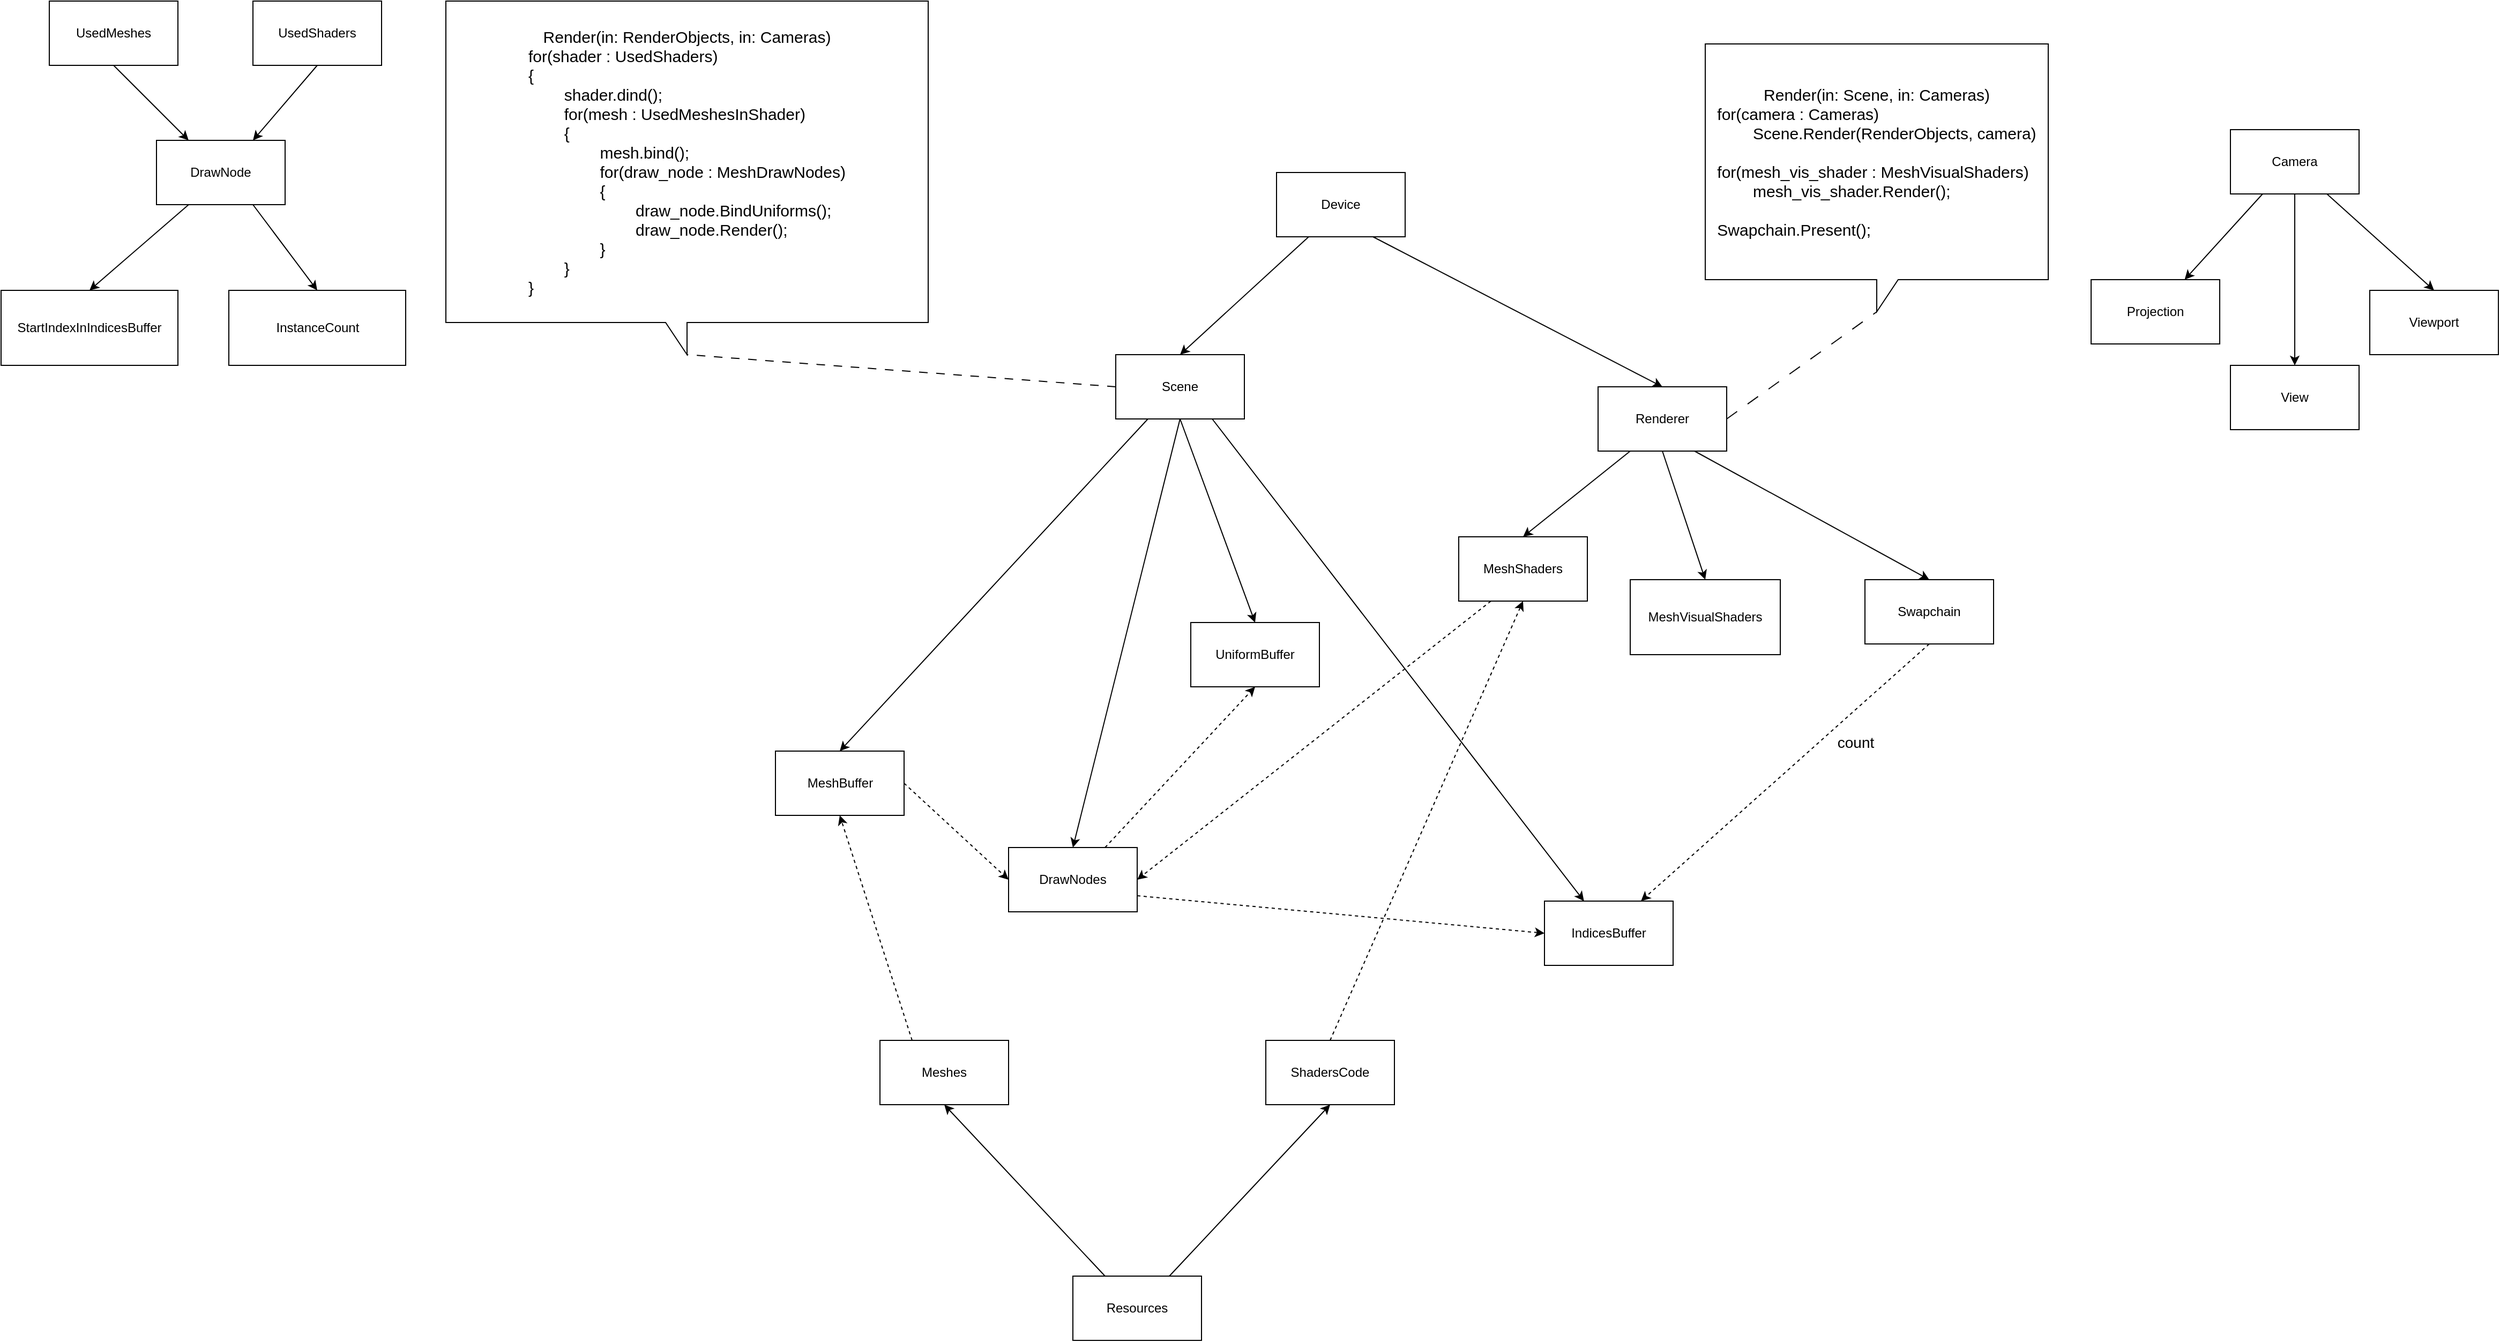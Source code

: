 <mxfile version="22.1.5" type="device" pages="3">
  <diagram name="Page-1" id="D5wRtIgZ7IvthTdzi_ns">
    <mxGraphModel dx="3776" dy="2271" grid="1" gridSize="10" guides="1" tooltips="1" connect="1" arrows="1" fold="1" page="1" pageScale="1" pageWidth="1169" pageHeight="827" math="0" shadow="0">
      <root>
        <mxCell id="0" />
        <mxCell id="1" parent="0" />
        <mxCell id="LgPCA8ZGiJ-3fSPAvRXA-6" style="edgeStyle=none;shape=connector;rounded=0;orthogonalLoop=1;jettySize=auto;html=1;exitX=0.25;exitY=1;exitDx=0;exitDy=0;entryX=0.5;entryY=0;entryDx=0;entryDy=0;labelBackgroundColor=default;strokeColor=default;align=center;verticalAlign=middle;fontFamily=Helvetica;fontSize=11;fontColor=default;endArrow=classic;" parent="1" source="LgPCA8ZGiJ-3fSPAvRXA-1" target="LgPCA8ZGiJ-3fSPAvRXA-3" edge="1">
          <mxGeometry relative="1" as="geometry" />
        </mxCell>
        <mxCell id="LgPCA8ZGiJ-3fSPAvRXA-7" style="edgeStyle=none;shape=connector;rounded=0;orthogonalLoop=1;jettySize=auto;html=1;exitX=0.75;exitY=1;exitDx=0;exitDy=0;entryX=0.5;entryY=0;entryDx=0;entryDy=0;labelBackgroundColor=default;strokeColor=default;align=center;verticalAlign=middle;fontFamily=Helvetica;fontSize=11;fontColor=default;endArrow=classic;" parent="1" source="LgPCA8ZGiJ-3fSPAvRXA-1" target="LgPCA8ZGiJ-3fSPAvRXA-4" edge="1">
          <mxGeometry relative="1" as="geometry" />
        </mxCell>
        <mxCell id="LgPCA8ZGiJ-3fSPAvRXA-1" value="Device" style="rounded=0;whiteSpace=wrap;html=1;" parent="1" vertex="1">
          <mxGeometry x="500" y="100" width="120" height="60" as="geometry" />
        </mxCell>
        <mxCell id="LgPCA8ZGiJ-3fSPAvRXA-11" style="edgeStyle=none;shape=connector;rounded=0;orthogonalLoop=1;jettySize=auto;html=1;exitX=0.25;exitY=1;exitDx=0;exitDy=0;labelBackgroundColor=default;strokeColor=default;align=center;verticalAlign=middle;fontFamily=Helvetica;fontSize=11;fontColor=default;endArrow=classic;" parent="1" source="LgPCA8ZGiJ-3fSPAvRXA-2" target="LgPCA8ZGiJ-3fSPAvRXA-9" edge="1">
          <mxGeometry relative="1" as="geometry" />
        </mxCell>
        <mxCell id="LgPCA8ZGiJ-3fSPAvRXA-12" style="edgeStyle=none;shape=connector;rounded=0;orthogonalLoop=1;jettySize=auto;html=1;exitX=0.5;exitY=1;exitDx=0;exitDy=0;entryX=0.5;entryY=0;entryDx=0;entryDy=0;labelBackgroundColor=default;strokeColor=default;align=center;verticalAlign=middle;fontFamily=Helvetica;fontSize=11;fontColor=default;endArrow=classic;" parent="1" source="LgPCA8ZGiJ-3fSPAvRXA-2" target="LgPCA8ZGiJ-3fSPAvRXA-10" edge="1">
          <mxGeometry relative="1" as="geometry" />
        </mxCell>
        <mxCell id="LgPCA8ZGiJ-3fSPAvRXA-14" style="edgeStyle=none;shape=connector;rounded=0;orthogonalLoop=1;jettySize=auto;html=1;exitX=0.75;exitY=1;exitDx=0;exitDy=0;entryX=0.5;entryY=0;entryDx=0;entryDy=0;labelBackgroundColor=default;strokeColor=default;align=center;verticalAlign=middle;fontFamily=Helvetica;fontSize=11;fontColor=default;endArrow=classic;" parent="1" source="LgPCA8ZGiJ-3fSPAvRXA-2" target="LgPCA8ZGiJ-3fSPAvRXA-13" edge="1">
          <mxGeometry relative="1" as="geometry" />
        </mxCell>
        <mxCell id="LgPCA8ZGiJ-3fSPAvRXA-2" value="Camera" style="rounded=0;whiteSpace=wrap;html=1;" parent="1" vertex="1">
          <mxGeometry x="1390" y="60" width="120" height="60" as="geometry" />
        </mxCell>
        <mxCell id="LgPCA8ZGiJ-3fSPAvRXA-31" style="edgeStyle=none;shape=connector;rounded=0;orthogonalLoop=1;jettySize=auto;html=1;exitX=0.25;exitY=1;exitDx=0;exitDy=0;entryX=0.5;entryY=0;entryDx=0;entryDy=0;labelBackgroundColor=default;strokeColor=default;align=center;verticalAlign=middle;fontFamily=Helvetica;fontSize=11;fontColor=default;endArrow=classic;" parent="1" source="LgPCA8ZGiJ-3fSPAvRXA-3" target="LgPCA8ZGiJ-3fSPAvRXA-30" edge="1">
          <mxGeometry relative="1" as="geometry" />
        </mxCell>
        <mxCell id="LgPCA8ZGiJ-3fSPAvRXA-35" style="edgeStyle=none;shape=connector;rounded=0;orthogonalLoop=1;jettySize=auto;html=1;exitX=0.5;exitY=1;exitDx=0;exitDy=0;entryX=0.5;entryY=0;entryDx=0;entryDy=0;labelBackgroundColor=default;strokeColor=default;align=center;verticalAlign=middle;fontFamily=Helvetica;fontSize=11;fontColor=default;endArrow=classic;" parent="1" source="LgPCA8ZGiJ-3fSPAvRXA-3" target="LgPCA8ZGiJ-3fSPAvRXA-32" edge="1">
          <mxGeometry relative="1" as="geometry" />
        </mxCell>
        <mxCell id="LgPCA8ZGiJ-3fSPAvRXA-36" style="edgeStyle=none;shape=connector;rounded=0;orthogonalLoop=1;jettySize=auto;html=1;exitX=0.75;exitY=1;exitDx=0;exitDy=0;labelBackgroundColor=default;strokeColor=default;align=center;verticalAlign=middle;fontFamily=Helvetica;fontSize=11;fontColor=default;endArrow=classic;" parent="1" source="LgPCA8ZGiJ-3fSPAvRXA-3" target="LgPCA8ZGiJ-3fSPAvRXA-33" edge="1">
          <mxGeometry relative="1" as="geometry" />
        </mxCell>
        <mxCell id="LgPCA8ZGiJ-3fSPAvRXA-38" style="edgeStyle=none;shape=connector;rounded=0;orthogonalLoop=1;jettySize=auto;html=1;exitX=0.5;exitY=1;exitDx=0;exitDy=0;entryX=0.5;entryY=0;entryDx=0;entryDy=0;labelBackgroundColor=default;strokeColor=default;align=center;verticalAlign=middle;fontFamily=Helvetica;fontSize=11;fontColor=default;endArrow=classic;" parent="1" source="LgPCA8ZGiJ-3fSPAvRXA-3" target="LgPCA8ZGiJ-3fSPAvRXA-22" edge="1">
          <mxGeometry relative="1" as="geometry" />
        </mxCell>
        <mxCell id="LgPCA8ZGiJ-3fSPAvRXA-3" value="Scene" style="rounded=0;whiteSpace=wrap;html=1;" parent="1" vertex="1">
          <mxGeometry x="350" y="270" width="120" height="60" as="geometry" />
        </mxCell>
        <mxCell id="LgPCA8ZGiJ-3fSPAvRXA-19" style="edgeStyle=none;shape=connector;rounded=0;orthogonalLoop=1;jettySize=auto;html=1;exitX=0.25;exitY=1;exitDx=0;exitDy=0;entryX=0.5;entryY=0;entryDx=0;entryDy=0;labelBackgroundColor=default;strokeColor=default;align=center;verticalAlign=middle;fontFamily=Helvetica;fontSize=11;fontColor=default;endArrow=classic;" parent="1" source="LgPCA8ZGiJ-3fSPAvRXA-4" target="LgPCA8ZGiJ-3fSPAvRXA-17" edge="1">
          <mxGeometry relative="1" as="geometry" />
        </mxCell>
        <mxCell id="LgPCA8ZGiJ-3fSPAvRXA-20" style="edgeStyle=none;shape=connector;rounded=0;orthogonalLoop=1;jettySize=auto;html=1;exitX=0.75;exitY=1;exitDx=0;exitDy=0;entryX=0.5;entryY=0;entryDx=0;entryDy=0;labelBackgroundColor=default;strokeColor=default;align=center;verticalAlign=middle;fontFamily=Helvetica;fontSize=11;fontColor=default;endArrow=classic;" parent="1" source="LgPCA8ZGiJ-3fSPAvRXA-4" target="LgPCA8ZGiJ-3fSPAvRXA-18" edge="1">
          <mxGeometry relative="1" as="geometry" />
        </mxCell>
        <mxCell id="LgPCA8ZGiJ-3fSPAvRXA-65" style="edgeStyle=none;shape=connector;rounded=0;orthogonalLoop=1;jettySize=auto;html=1;exitX=0.5;exitY=1;exitDx=0;exitDy=0;entryX=0.5;entryY=0;entryDx=0;entryDy=0;labelBackgroundColor=default;strokeColor=default;align=center;verticalAlign=middle;fontFamily=Helvetica;fontSize=11;fontColor=default;endArrow=classic;" parent="1" source="LgPCA8ZGiJ-3fSPAvRXA-4" target="LgPCA8ZGiJ-3fSPAvRXA-64" edge="1">
          <mxGeometry relative="1" as="geometry" />
        </mxCell>
        <mxCell id="LgPCA8ZGiJ-3fSPAvRXA-4" value="Renderer" style="rounded=0;whiteSpace=wrap;html=1;" parent="1" vertex="1">
          <mxGeometry x="800" y="300" width="120" height="60" as="geometry" />
        </mxCell>
        <mxCell id="LgPCA8ZGiJ-3fSPAvRXA-9" value="Projection" style="rounded=0;whiteSpace=wrap;html=1;" parent="1" vertex="1">
          <mxGeometry x="1260" y="200" width="120" height="60" as="geometry" />
        </mxCell>
        <mxCell id="LgPCA8ZGiJ-3fSPAvRXA-10" value="View" style="rounded=0;whiteSpace=wrap;html=1;" parent="1" vertex="1">
          <mxGeometry x="1390" y="280" width="120" height="60" as="geometry" />
        </mxCell>
        <mxCell id="LgPCA8ZGiJ-3fSPAvRXA-13" value="Viewport" style="rounded=0;whiteSpace=wrap;html=1;" parent="1" vertex="1">
          <mxGeometry x="1520" y="210" width="120" height="60" as="geometry" />
        </mxCell>
        <mxCell id="LgPCA8ZGiJ-3fSPAvRXA-40" style="edgeStyle=none;shape=connector;rounded=0;orthogonalLoop=1;jettySize=auto;html=1;exitX=0.25;exitY=1;exitDx=0;exitDy=0;entryX=1;entryY=0.5;entryDx=0;entryDy=0;labelBackgroundColor=default;strokeColor=default;align=center;verticalAlign=middle;fontFamily=Helvetica;fontSize=11;fontColor=default;endArrow=classic;dashed=1;" parent="1" source="LgPCA8ZGiJ-3fSPAvRXA-17" target="LgPCA8ZGiJ-3fSPAvRXA-22" edge="1">
          <mxGeometry relative="1" as="geometry" />
        </mxCell>
        <mxCell id="LgPCA8ZGiJ-3fSPAvRXA-17" value="MeshShaders" style="rounded=0;whiteSpace=wrap;html=1;" parent="1" vertex="1">
          <mxGeometry x="670" y="440" width="120" height="60" as="geometry" />
        </mxCell>
        <mxCell id="LgPCA8ZGiJ-3fSPAvRXA-37" style="edgeStyle=none;shape=connector;rounded=0;orthogonalLoop=1;jettySize=auto;html=1;exitX=0.5;exitY=1;exitDx=0;exitDy=0;entryX=0.75;entryY=0;entryDx=0;entryDy=0;labelBackgroundColor=default;strokeColor=default;align=center;verticalAlign=middle;fontFamily=Helvetica;fontSize=11;fontColor=default;endArrow=classic;dashed=1;" parent="1" source="LgPCA8ZGiJ-3fSPAvRXA-18" target="LgPCA8ZGiJ-3fSPAvRXA-33" edge="1">
          <mxGeometry relative="1" as="geometry" />
        </mxCell>
        <mxCell id="LgPCA8ZGiJ-3fSPAvRXA-62" value="&lt;font style=&quot;font-size: 14px;&quot;&gt;count&lt;/font&gt;" style="edgeLabel;html=1;align=center;verticalAlign=middle;resizable=0;points=[];fontSize=11;fontFamily=Helvetica;fontColor=default;" parent="LgPCA8ZGiJ-3fSPAvRXA-37" vertex="1" connectable="0">
          <mxGeometry x="-0.356" y="6" relative="1" as="geometry">
            <mxPoint x="13" y="10" as="offset" />
          </mxGeometry>
        </mxCell>
        <mxCell id="LgPCA8ZGiJ-3fSPAvRXA-18" value="Swapchain" style="rounded=0;whiteSpace=wrap;html=1;" parent="1" vertex="1">
          <mxGeometry x="1049" y="480" width="120" height="60" as="geometry" />
        </mxCell>
        <mxCell id="LgPCA8ZGiJ-3fSPAvRXA-34" style="edgeStyle=none;shape=connector;rounded=0;orthogonalLoop=1;jettySize=auto;html=1;exitX=0.25;exitY=0;exitDx=0;exitDy=0;entryX=0.5;entryY=1;entryDx=0;entryDy=0;labelBackgroundColor=default;strokeColor=default;align=center;verticalAlign=middle;fontFamily=Helvetica;fontSize=11;fontColor=default;endArrow=classic;dashed=1;" parent="1" source="LgPCA8ZGiJ-3fSPAvRXA-21" target="LgPCA8ZGiJ-3fSPAvRXA-30" edge="1">
          <mxGeometry relative="1" as="geometry" />
        </mxCell>
        <mxCell id="LgPCA8ZGiJ-3fSPAvRXA-21" value="Meshes" style="rounded=0;whiteSpace=wrap;html=1;" parent="1" vertex="1">
          <mxGeometry x="130" y="910" width="120" height="60" as="geometry" />
        </mxCell>
        <mxCell id="LgPCA8ZGiJ-3fSPAvRXA-41" style="edgeStyle=none;shape=connector;rounded=0;orthogonalLoop=1;jettySize=auto;html=1;exitX=1;exitY=0.75;exitDx=0;exitDy=0;entryX=0;entryY=0.5;entryDx=0;entryDy=0;labelBackgroundColor=default;strokeColor=default;align=center;verticalAlign=middle;fontFamily=Helvetica;fontSize=11;fontColor=default;endArrow=classic;dashed=1;" parent="1" source="LgPCA8ZGiJ-3fSPAvRXA-22" target="LgPCA8ZGiJ-3fSPAvRXA-33" edge="1">
          <mxGeometry relative="1" as="geometry" />
        </mxCell>
        <mxCell id="LgPCA8ZGiJ-3fSPAvRXA-42" style="edgeStyle=none;shape=connector;rounded=0;orthogonalLoop=1;jettySize=auto;html=1;exitX=0.75;exitY=0;exitDx=0;exitDy=0;entryX=0.5;entryY=1;entryDx=0;entryDy=0;labelBackgroundColor=default;strokeColor=default;align=center;verticalAlign=middle;fontFamily=Helvetica;fontSize=11;fontColor=default;endArrow=classic;dashed=1;" parent="1" source="LgPCA8ZGiJ-3fSPAvRXA-22" target="LgPCA8ZGiJ-3fSPAvRXA-32" edge="1">
          <mxGeometry relative="1" as="geometry" />
        </mxCell>
        <mxCell id="LgPCA8ZGiJ-3fSPAvRXA-22" value="DrawNodes" style="rounded=0;whiteSpace=wrap;html=1;" parent="1" vertex="1">
          <mxGeometry x="250" y="730" width="120" height="60" as="geometry" />
        </mxCell>
        <mxCell id="LgPCA8ZGiJ-3fSPAvRXA-24" style="edgeStyle=none;shape=connector;rounded=0;orthogonalLoop=1;jettySize=auto;html=1;exitX=0.25;exitY=0;exitDx=0;exitDy=0;entryX=0.5;entryY=1;entryDx=0;entryDy=0;labelBackgroundColor=default;strokeColor=default;align=center;verticalAlign=middle;fontFamily=Helvetica;fontSize=11;fontColor=default;endArrow=classic;" parent="1" source="LgPCA8ZGiJ-3fSPAvRXA-23" target="LgPCA8ZGiJ-3fSPAvRXA-21" edge="1">
          <mxGeometry relative="1" as="geometry" />
        </mxCell>
        <mxCell id="LgPCA8ZGiJ-3fSPAvRXA-25" style="edgeStyle=none;shape=connector;rounded=0;orthogonalLoop=1;jettySize=auto;html=1;exitX=0.75;exitY=0;exitDx=0;exitDy=0;entryX=0.5;entryY=1;entryDx=0;entryDy=0;labelBackgroundColor=default;strokeColor=default;align=center;verticalAlign=middle;fontFamily=Helvetica;fontSize=11;fontColor=default;endArrow=classic;" parent="1" source="LgPCA8ZGiJ-3fSPAvRXA-23" target="LgPCA8ZGiJ-3fSPAvRXA-50" edge="1">
          <mxGeometry relative="1" as="geometry" />
        </mxCell>
        <mxCell id="LgPCA8ZGiJ-3fSPAvRXA-23" value="Resources" style="rounded=0;whiteSpace=wrap;html=1;" parent="1" vertex="1">
          <mxGeometry x="310" y="1130" width="120" height="60" as="geometry" />
        </mxCell>
        <mxCell id="LgPCA8ZGiJ-3fSPAvRXA-39" style="edgeStyle=none;shape=connector;rounded=0;orthogonalLoop=1;jettySize=auto;html=1;exitX=1;exitY=0.5;exitDx=0;exitDy=0;entryX=0;entryY=0.5;entryDx=0;entryDy=0;labelBackgroundColor=default;strokeColor=default;align=center;verticalAlign=middle;fontFamily=Helvetica;fontSize=11;fontColor=default;endArrow=classic;dashed=1;" parent="1" source="LgPCA8ZGiJ-3fSPAvRXA-30" target="LgPCA8ZGiJ-3fSPAvRXA-22" edge="1">
          <mxGeometry relative="1" as="geometry" />
        </mxCell>
        <mxCell id="LgPCA8ZGiJ-3fSPAvRXA-30" value="MeshBuffer" style="rounded=0;whiteSpace=wrap;html=1;" parent="1" vertex="1">
          <mxGeometry x="32.5" y="640" width="120" height="60" as="geometry" />
        </mxCell>
        <mxCell id="LgPCA8ZGiJ-3fSPAvRXA-32" value="UniformBuffer" style="rounded=0;whiteSpace=wrap;html=1;" parent="1" vertex="1">
          <mxGeometry x="420" y="520" width="120" height="60" as="geometry" />
        </mxCell>
        <mxCell id="LgPCA8ZGiJ-3fSPAvRXA-33" value="IndicesBuffer" style="rounded=0;whiteSpace=wrap;html=1;" parent="1" vertex="1">
          <mxGeometry x="750" y="780" width="120" height="60" as="geometry" />
        </mxCell>
        <mxCell id="LgPCA8ZGiJ-3fSPAvRXA-43" value="&lt;div&gt;&lt;font style=&quot;font-size: 15px;&quot;&gt;Render(in: Scene, in: Cameras)&lt;/font&gt;&lt;/div&gt;&lt;div align=&quot;left&quot;&gt;&lt;font style=&quot;font-size: 15px;&quot;&gt;for(camera : Cameras)&lt;/font&gt;&lt;/div&gt;&lt;div align=&quot;left&quot;&gt;&lt;font style=&quot;font-size: 15px;&quot;&gt;&lt;span style=&quot;white-space: pre;&quot;&gt;&#x9;&lt;/span&gt;Scene.Render(RenderObjects, camera)&lt;/font&gt;&lt;/div&gt;&lt;div align=&quot;left&quot;&gt;&lt;font style=&quot;font-size: 15px;&quot;&gt;&lt;br&gt;&lt;/font&gt;&lt;/div&gt;&lt;div align=&quot;left&quot;&gt;&lt;font style=&quot;font-size: 15px;&quot;&gt;for(mesh_vis_shader : MeshVisualShaders)&lt;/font&gt;&lt;/div&gt;&lt;div align=&quot;left&quot;&gt;&lt;font style=&quot;font-size: 15px;&quot;&gt;&lt;span style=&quot;white-space: pre;&quot;&gt;&#x9;&lt;/span&gt;mesh_vis_shader.Render();&lt;br&gt;&lt;/font&gt;&lt;/div&gt;&lt;div align=&quot;left&quot;&gt;&lt;font style=&quot;font-size: 15px;&quot;&gt;&lt;br&gt;&lt;/font&gt;&lt;/div&gt;&lt;div align=&quot;left&quot;&gt;&lt;font style=&quot;font-size: 15px;&quot;&gt;Swapchain.Present();&lt;br&gt;&lt;/font&gt;&lt;/div&gt;" style="shape=callout;whiteSpace=wrap;html=1;perimeter=calloutPerimeter;fontFamily=Helvetica;fontSize=11;fontColor=default;" parent="1" vertex="1">
          <mxGeometry x="900" y="-20" width="320" height="250" as="geometry" />
        </mxCell>
        <mxCell id="LgPCA8ZGiJ-3fSPAvRXA-44" style="edgeStyle=none;shape=connector;rounded=0;orthogonalLoop=1;jettySize=auto;html=1;exitX=1;exitY=0.5;exitDx=0;exitDy=0;entryX=0;entryY=0;entryDx=160;entryDy=250;entryPerimeter=0;labelBackgroundColor=default;strokeColor=default;align=center;verticalAlign=middle;fontFamily=Helvetica;fontSize=11;fontColor=default;endArrow=none;endFill=0;dashed=1;dashPattern=12 12;" parent="1" source="LgPCA8ZGiJ-3fSPAvRXA-4" target="LgPCA8ZGiJ-3fSPAvRXA-43" edge="1">
          <mxGeometry relative="1" as="geometry" />
        </mxCell>
        <mxCell id="LgPCA8ZGiJ-3fSPAvRXA-45" value="&lt;div&gt;&lt;font style=&quot;font-size: 15px;&quot;&gt;Render(in: RenderObjects, in: Cameras)&lt;/font&gt;&lt;/div&gt;&lt;div align=&quot;left&quot;&gt;&lt;font style=&quot;font-size: 15px;&quot;&gt;for(shader : UsedShaders)&lt;/font&gt;&lt;/div&gt;&lt;div align=&quot;left&quot;&gt;&lt;font style=&quot;font-size: 15px;&quot;&gt;{&lt;/font&gt;&lt;/div&gt;&lt;div align=&quot;left&quot;&gt;&lt;font style=&quot;font-size: 15px;&quot;&gt;&lt;span style=&quot;white-space: pre;&quot;&gt;&#x9;&lt;/span&gt;shader.dind();&lt;/font&gt;&lt;/div&gt;&lt;div align=&quot;left&quot;&gt;&lt;font style=&quot;font-size: 15px;&quot;&gt;&lt;span style=&quot;white-space: pre;&quot;&gt;&#x9;&lt;/span&gt;for(mesh : UsedMeshesInShader)&lt;/font&gt;&lt;/div&gt;&lt;div align=&quot;left&quot;&gt;&lt;font style=&quot;font-size: 15px;&quot;&gt;&lt;span style=&quot;white-space: pre;&quot;&gt;&#x9;&lt;/span&gt;{&lt;/font&gt;&lt;/div&gt;&lt;div align=&quot;left&quot;&gt;&lt;font style=&quot;font-size: 15px;&quot;&gt;&lt;span style=&quot;white-space: pre;&quot;&gt;&#x9;&lt;/span&gt;&lt;span style=&quot;white-space: pre;&quot;&gt;&#x9;&lt;/span&gt;mesh.bind();&lt;/font&gt;&lt;/div&gt;&lt;div align=&quot;left&quot;&gt;&lt;font style=&quot;font-size: 15px;&quot;&gt;&lt;span style=&quot;white-space: pre;&quot;&gt;&#x9;&lt;/span&gt;&lt;span style=&quot;white-space: pre;&quot;&gt;&#x9;&lt;/span&gt;for(draw_node : MeshDrawNodes)&lt;/font&gt;&lt;/div&gt;&lt;div align=&quot;left&quot;&gt;&lt;font style=&quot;font-size: 15px;&quot;&gt;&lt;span style=&quot;white-space: pre;&quot;&gt;&#x9;&lt;/span&gt;&lt;span style=&quot;white-space: pre;&quot;&gt;&#x9;&lt;/span&gt;{&lt;/font&gt;&lt;/div&gt;&lt;div align=&quot;left&quot;&gt;&lt;font style=&quot;font-size: 15px;&quot;&gt;&lt;span style=&quot;white-space: pre;&quot;&gt;&#x9;&lt;/span&gt;&lt;span style=&quot;white-space: pre;&quot;&gt;&#x9;&lt;/span&gt;&lt;span style=&quot;white-space: pre;&quot;&gt;&#x9;&lt;/span&gt;draw_node.BindUniforms();&lt;/font&gt;&lt;/div&gt;&lt;div align=&quot;left&quot;&gt;&lt;font style=&quot;font-size: 15px;&quot;&gt;&lt;span style=&quot;white-space: pre;&quot;&gt;&#x9;&lt;/span&gt;&lt;span style=&quot;white-space: pre;&quot;&gt;&#x9;&lt;/span&gt;&lt;span style=&quot;white-space: pre;&quot;&gt;&#x9;&lt;/span&gt;draw_node.Render();&lt;br&gt;&lt;/font&gt;&lt;/div&gt;&lt;div align=&quot;left&quot;&gt;&lt;font style=&quot;font-size: 15px;&quot;&gt;&lt;span style=&quot;white-space: pre;&quot;&gt;&#x9;&lt;/span&gt;&lt;span style=&quot;white-space: pre;&quot;&gt;&#x9;&lt;/span&gt;}&lt;br&gt;&lt;/font&gt;&lt;/div&gt;&lt;div align=&quot;left&quot;&gt;&lt;font style=&quot;font-size: 15px;&quot;&gt;&lt;span style=&quot;white-space: pre;&quot;&gt;&#x9;&lt;/span&gt;}&lt;br&gt;&lt;/font&gt;&lt;/div&gt;&lt;div align=&quot;left&quot;&gt;&lt;font style=&quot;font-size: 15px;&quot;&gt;}&lt;br&gt;&lt;/font&gt;&lt;/div&gt;" style="shape=callout;whiteSpace=wrap;html=1;perimeter=calloutPerimeter;fontFamily=Helvetica;fontSize=11;fontColor=default;flipH=1;" parent="1" vertex="1">
          <mxGeometry x="-275" y="-60" width="450" height="330" as="geometry" />
        </mxCell>
        <mxCell id="LgPCA8ZGiJ-3fSPAvRXA-46" style="edgeStyle=none;shape=connector;rounded=0;orthogonalLoop=1;jettySize=auto;html=1;exitX=0;exitY=0.5;exitDx=0;exitDy=0;entryX=0;entryY=0;entryDx=225;entryDy=330;entryPerimeter=0;labelBackgroundColor=default;strokeColor=default;align=center;verticalAlign=middle;fontFamily=Helvetica;fontSize=11;fontColor=default;endArrow=none;endFill=0;dashed=1;dashPattern=8 8;" parent="1" source="LgPCA8ZGiJ-3fSPAvRXA-3" target="LgPCA8ZGiJ-3fSPAvRXA-45" edge="1">
          <mxGeometry relative="1" as="geometry" />
        </mxCell>
        <mxCell id="LgPCA8ZGiJ-3fSPAvRXA-51" style="edgeStyle=none;shape=connector;rounded=0;orthogonalLoop=1;jettySize=auto;html=1;exitX=0.5;exitY=0;exitDx=0;exitDy=0;entryX=0.5;entryY=1;entryDx=0;entryDy=0;labelBackgroundColor=default;strokeColor=default;align=center;verticalAlign=middle;fontFamily=Helvetica;fontSize=11;fontColor=default;endArrow=classic;dashed=1;" parent="1" source="LgPCA8ZGiJ-3fSPAvRXA-50" target="LgPCA8ZGiJ-3fSPAvRXA-17" edge="1">
          <mxGeometry relative="1" as="geometry" />
        </mxCell>
        <mxCell id="LgPCA8ZGiJ-3fSPAvRXA-50" value="ShadersCode" style="rounded=0;whiteSpace=wrap;html=1;" parent="1" vertex="1">
          <mxGeometry x="490" y="910" width="120" height="60" as="geometry" />
        </mxCell>
        <mxCell id="LgPCA8ZGiJ-3fSPAvRXA-56" style="edgeStyle=none;shape=connector;rounded=0;orthogonalLoop=1;jettySize=auto;html=1;exitX=0.5;exitY=1;exitDx=0;exitDy=0;entryX=0.25;entryY=0;entryDx=0;entryDy=0;labelBackgroundColor=default;strokeColor=default;align=center;verticalAlign=middle;fontFamily=Helvetica;fontSize=11;fontColor=default;endArrow=classic;" parent="1" source="LgPCA8ZGiJ-3fSPAvRXA-53" target="LgPCA8ZGiJ-3fSPAvRXA-55" edge="1">
          <mxGeometry relative="1" as="geometry" />
        </mxCell>
        <mxCell id="LgPCA8ZGiJ-3fSPAvRXA-53" value="UsedMeshes" style="rounded=0;whiteSpace=wrap;html=1;" parent="1" vertex="1">
          <mxGeometry x="-645" y="-60" width="120" height="60" as="geometry" />
        </mxCell>
        <mxCell id="LgPCA8ZGiJ-3fSPAvRXA-57" style="edgeStyle=none;shape=connector;rounded=0;orthogonalLoop=1;jettySize=auto;html=1;exitX=0.5;exitY=1;exitDx=0;exitDy=0;entryX=0.75;entryY=0;entryDx=0;entryDy=0;labelBackgroundColor=default;strokeColor=default;align=center;verticalAlign=middle;fontFamily=Helvetica;fontSize=11;fontColor=default;endArrow=classic;" parent="1" source="LgPCA8ZGiJ-3fSPAvRXA-54" target="LgPCA8ZGiJ-3fSPAvRXA-55" edge="1">
          <mxGeometry relative="1" as="geometry" />
        </mxCell>
        <mxCell id="LgPCA8ZGiJ-3fSPAvRXA-54" value="UsedShaders" style="rounded=0;whiteSpace=wrap;html=1;" parent="1" vertex="1">
          <mxGeometry x="-455" y="-60" width="120" height="60" as="geometry" />
        </mxCell>
        <mxCell id="LgPCA8ZGiJ-3fSPAvRXA-59" style="edgeStyle=none;shape=connector;rounded=0;orthogonalLoop=1;jettySize=auto;html=1;exitX=0.25;exitY=1;exitDx=0;exitDy=0;entryX=0.5;entryY=0;entryDx=0;entryDy=0;labelBackgroundColor=default;strokeColor=default;align=center;verticalAlign=middle;fontFamily=Helvetica;fontSize=11;fontColor=default;endArrow=classic;" parent="1" source="LgPCA8ZGiJ-3fSPAvRXA-55" target="LgPCA8ZGiJ-3fSPAvRXA-58" edge="1">
          <mxGeometry relative="1" as="geometry" />
        </mxCell>
        <mxCell id="LgPCA8ZGiJ-3fSPAvRXA-61" style="edgeStyle=none;shape=connector;rounded=0;orthogonalLoop=1;jettySize=auto;html=1;exitX=0.75;exitY=1;exitDx=0;exitDy=0;entryX=0.5;entryY=0;entryDx=0;entryDy=0;labelBackgroundColor=default;strokeColor=default;align=center;verticalAlign=middle;fontFamily=Helvetica;fontSize=11;fontColor=default;endArrow=classic;" parent="1" source="LgPCA8ZGiJ-3fSPAvRXA-55" target="LgPCA8ZGiJ-3fSPAvRXA-60" edge="1">
          <mxGeometry relative="1" as="geometry" />
        </mxCell>
        <mxCell id="LgPCA8ZGiJ-3fSPAvRXA-55" value="DrawNode" style="rounded=0;whiteSpace=wrap;html=1;" parent="1" vertex="1">
          <mxGeometry x="-545" y="70" width="120" height="60" as="geometry" />
        </mxCell>
        <mxCell id="LgPCA8ZGiJ-3fSPAvRXA-58" value="StartIndexInIndicesBuffer" style="rounded=0;whiteSpace=wrap;html=1;" parent="1" vertex="1">
          <mxGeometry x="-690" y="210" width="165" height="70" as="geometry" />
        </mxCell>
        <mxCell id="LgPCA8ZGiJ-3fSPAvRXA-60" value="InstanceCount" style="rounded=0;whiteSpace=wrap;html=1;" parent="1" vertex="1">
          <mxGeometry x="-477.5" y="210" width="165" height="70" as="geometry" />
        </mxCell>
        <mxCell id="LgPCA8ZGiJ-3fSPAvRXA-64" value="MeshVisualShaders" style="rounded=0;whiteSpace=wrap;html=1;" parent="1" vertex="1">
          <mxGeometry x="830" y="480" width="140" height="70" as="geometry" />
        </mxCell>
      </root>
    </mxGraphModel>
  </diagram>
  <diagram id="ZxZUYgYzcYj4Eh0nsHVN" name="Page-2">
    <mxGraphModel dx="3218" dy="1961" grid="1" gridSize="10" guides="1" tooltips="1" connect="1" arrows="1" fold="1" page="1" pageScale="1" pageWidth="1169" pageHeight="827" math="0" shadow="0">
      <root>
        <mxCell id="0" />
        <mxCell id="1" parent="0" />
        <mxCell id="Tb7KvKbCH8r8d90aHwrI-6" style="rounded=0;orthogonalLoop=1;jettySize=auto;html=1;exitX=0.25;exitY=1;exitDx=0;exitDy=0;" parent="1" source="Ml6-_P9c_FoS6UCr1bXp-1" target="Tb7KvKbCH8r8d90aHwrI-1" edge="1">
          <mxGeometry relative="1" as="geometry" />
        </mxCell>
        <mxCell id="Ml6-_P9c_FoS6UCr1bXp-1" value="DrawNodesTree" style="rounded=0;whiteSpace=wrap;html=1;" parent="1" vertex="1">
          <mxGeometry x="-710" y="150" width="165" height="70" as="geometry" />
        </mxCell>
        <mxCell id="y5oX978mp-i3TpPS066y-1" value="Node" style="rounded=0;whiteSpace=wrap;html=1;" parent="1" vertex="1">
          <mxGeometry x="-860" y="910" width="165" height="70" as="geometry" />
        </mxCell>
        <mxCell id="y5oX978mp-i3TpPS066y-2" value="Node" style="rounded=0;whiteSpace=wrap;html=1;" parent="1" vertex="1">
          <mxGeometry x="-1050" y="800" width="165" height="70" as="geometry" />
        </mxCell>
        <mxCell id="y5oX978mp-i3TpPS066y-3" value="Node" style="rounded=0;whiteSpace=wrap;html=1;" parent="1" vertex="1">
          <mxGeometry x="-640" y="870" width="165" height="70" as="geometry" />
        </mxCell>
        <mxCell id="Tb7KvKbCH8r8d90aHwrI-27" style="edgeStyle=none;shape=connector;rounded=0;orthogonalLoop=1;jettySize=auto;html=1;exitX=0.25;exitY=1;exitDx=0;exitDy=0;entryX=0.5;entryY=0;entryDx=0;entryDy=0;labelBackgroundColor=default;strokeColor=default;align=center;verticalAlign=middle;fontFamily=Helvetica;fontSize=11;fontColor=default;endArrow=classic;" parent="1" source="y5oX978mp-i3TpPS066y-4" target="Tb7KvKbCH8r8d90aHwrI-25" edge="1">
          <mxGeometry relative="1" as="geometry" />
        </mxCell>
        <mxCell id="Tb7KvKbCH8r8d90aHwrI-28" style="edgeStyle=none;shape=connector;rounded=0;orthogonalLoop=1;jettySize=auto;html=1;exitX=0.75;exitY=1;exitDx=0;exitDy=0;entryX=0.5;entryY=0;entryDx=0;entryDy=0;labelBackgroundColor=default;strokeColor=default;align=center;verticalAlign=middle;fontFamily=Helvetica;fontSize=11;fontColor=default;endArrow=classic;" parent="1" source="y5oX978mp-i3TpPS066y-4" target="Tb7KvKbCH8r8d90aHwrI-26" edge="1">
          <mxGeometry relative="1" as="geometry" />
        </mxCell>
        <mxCell id="y5oX978mp-i3TpPS066y-4" value="MeshShaders" style="rounded=0;whiteSpace=wrap;html=1;" parent="1" vertex="1">
          <mxGeometry x="-749" y="-250" width="165" height="70" as="geometry" />
        </mxCell>
        <mxCell id="Tb7KvKbCH8r8d90aHwrI-23" style="edgeStyle=none;shape=connector;rounded=0;orthogonalLoop=1;jettySize=auto;html=1;exitX=0.5;exitY=1;exitDx=0;exitDy=0;entryX=0.5;entryY=0;entryDx=0;entryDy=0;labelBackgroundColor=default;strokeColor=default;align=center;verticalAlign=middle;fontFamily=Helvetica;fontSize=11;fontColor=default;endArrow=classic;" parent="1" source="rXm-1U5fzkKB2WTTh2jy-1" target="Tb7KvKbCH8r8d90aHwrI-20" edge="1">
          <mxGeometry relative="1" as="geometry" />
        </mxCell>
        <mxCell id="Tb7KvKbCH8r8d90aHwrI-24" style="edgeStyle=none;shape=connector;rounded=0;orthogonalLoop=1;jettySize=auto;html=1;exitX=0.75;exitY=1;exitDx=0;exitDy=0;entryX=0.5;entryY=0;entryDx=0;entryDy=0;labelBackgroundColor=default;strokeColor=default;align=center;verticalAlign=middle;fontFamily=Helvetica;fontSize=11;fontColor=default;endArrow=classic;" parent="1" source="rXm-1U5fzkKB2WTTh2jy-1" target="Tb7KvKbCH8r8d90aHwrI-21" edge="1">
          <mxGeometry relative="1" as="geometry" />
        </mxCell>
        <mxCell id="rXm-1U5fzkKB2WTTh2jy-1" value="Meshes" style="rounded=0;whiteSpace=wrap;html=1;" parent="1" vertex="1">
          <mxGeometry x="-210" y="70" width="165" height="70" as="geometry" />
        </mxCell>
        <mxCell id="Tb7KvKbCH8r8d90aHwrI-7" style="rounded=0;orthogonalLoop=1;jettySize=auto;html=1;exitX=0.25;exitY=1;exitDx=0;exitDy=0;" parent="1" source="Tb7KvKbCH8r8d90aHwrI-1" target="Tb7KvKbCH8r8d90aHwrI-2" edge="1">
          <mxGeometry relative="1" as="geometry" />
        </mxCell>
        <mxCell id="Tb7KvKbCH8r8d90aHwrI-8" style="edgeStyle=none;shape=connector;rounded=0;orthogonalLoop=1;jettySize=auto;html=1;exitX=0.5;exitY=1;exitDx=0;exitDy=0;entryX=0.5;entryY=0;entryDx=0;entryDy=0;labelBackgroundColor=default;strokeColor=default;align=center;verticalAlign=middle;fontFamily=Helvetica;fontSize=11;fontColor=default;endArrow=classic;" parent="1" source="Tb7KvKbCH8r8d90aHwrI-1" target="Tb7KvKbCH8r8d90aHwrI-3" edge="1">
          <mxGeometry relative="1" as="geometry" />
        </mxCell>
        <mxCell id="Tb7KvKbCH8r8d90aHwrI-9" style="edgeStyle=none;shape=connector;rounded=0;orthogonalLoop=1;jettySize=auto;html=1;exitX=0.75;exitY=1;exitDx=0;exitDy=0;entryX=0.5;entryY=0;entryDx=0;entryDy=0;labelBackgroundColor=default;strokeColor=default;align=center;verticalAlign=middle;fontFamily=Helvetica;fontSize=11;fontColor=default;endArrow=classic;" parent="1" source="Tb7KvKbCH8r8d90aHwrI-1" target="Tb7KvKbCH8r8d90aHwrI-5" edge="1">
          <mxGeometry relative="1" as="geometry" />
        </mxCell>
        <mxCell id="Tb7KvKbCH8r8d90aHwrI-29" style="edgeStyle=orthogonalEdgeStyle;shape=connector;rounded=0;orthogonalLoop=1;jettySize=auto;html=1;exitX=0.25;exitY=0;exitDx=0;exitDy=0;entryX=0.5;entryY=1;entryDx=0;entryDy=0;labelBackgroundColor=default;strokeColor=default;align=center;verticalAlign=middle;fontFamily=Helvetica;fontSize=11;fontColor=default;endArrow=classic;curved=1;" parent="1" source="Tb7KvKbCH8r8d90aHwrI-1" target="Tb7KvKbCH8r8d90aHwrI-25" edge="1">
          <mxGeometry relative="1" as="geometry" />
        </mxCell>
        <mxCell id="Tb7KvKbCH8r8d90aHwrI-1" value="MeshShaderRef" style="rounded=0;whiteSpace=wrap;html=1;fillColor=#ffe6cc;strokeColor=#d79b00;" parent="1" vertex="1">
          <mxGeometry x="-870" y="320" width="165" height="70" as="geometry" />
        </mxCell>
        <mxCell id="Tb7KvKbCH8r8d90aHwrI-32" style="edgeStyle=orthogonalEdgeStyle;shape=connector;curved=1;rounded=0;orthogonalLoop=1;jettySize=auto;html=1;exitX=0.5;exitY=1;exitDx=0;exitDy=0;entryX=0.5;entryY=1;entryDx=0;entryDy=0;labelBackgroundColor=default;strokeColor=default;align=center;verticalAlign=middle;fontFamily=Helvetica;fontSize=11;fontColor=default;endArrow=classic;" parent="1" source="Tb7KvKbCH8r8d90aHwrI-2" target="Tb7KvKbCH8r8d90aHwrI-19" edge="1">
          <mxGeometry relative="1" as="geometry">
            <Array as="points">
              <mxPoint x="-1090" y="540" />
              <mxPoint x="-1090" y="1300" />
              <mxPoint x="-410" y="1300" />
              <mxPoint x="-410" y="520" />
              <mxPoint x="-302" y="520" />
            </Array>
          </mxGeometry>
        </mxCell>
        <mxCell id="Tb7KvKbCH8r8d90aHwrI-2" value="MeshRef" style="rounded=0;whiteSpace=wrap;html=1;fillColor=#dae8fc;strokeColor=#6c8ebf;" parent="1" vertex="1">
          <mxGeometry x="-1120" y="470" width="165" height="70" as="geometry" />
        </mxCell>
        <mxCell id="Tb7KvKbCH8r8d90aHwrI-16" style="edgeStyle=none;shape=connector;rounded=0;orthogonalLoop=1;jettySize=auto;html=1;exitX=0.25;exitY=1;exitDx=0;exitDy=0;entryX=0.5;entryY=0;entryDx=0;entryDy=0;labelBackgroundColor=default;strokeColor=default;align=center;verticalAlign=middle;fontFamily=Helvetica;fontSize=11;fontColor=default;endArrow=classic;" parent="1" source="Tb7KvKbCH8r8d90aHwrI-3" target="y5oX978mp-i3TpPS066y-2" edge="1">
          <mxGeometry relative="1" as="geometry" />
        </mxCell>
        <mxCell id="Tb7KvKbCH8r8d90aHwrI-17" style="edgeStyle=none;shape=connector;rounded=0;orthogonalLoop=1;jettySize=auto;html=1;exitX=0.5;exitY=1;exitDx=0;exitDy=0;entryX=0.5;entryY=0;entryDx=0;entryDy=0;labelBackgroundColor=default;strokeColor=default;align=center;verticalAlign=middle;fontFamily=Helvetica;fontSize=11;fontColor=default;endArrow=classic;" parent="1" source="Tb7KvKbCH8r8d90aHwrI-3" target="y5oX978mp-i3TpPS066y-1" edge="1">
          <mxGeometry relative="1" as="geometry" />
        </mxCell>
        <mxCell id="Tb7KvKbCH8r8d90aHwrI-18" style="edgeStyle=none;shape=connector;rounded=0;orthogonalLoop=1;jettySize=auto;html=1;exitX=0.75;exitY=1;exitDx=0;exitDy=0;entryX=0.5;entryY=0;entryDx=0;entryDy=0;labelBackgroundColor=default;strokeColor=default;align=center;verticalAlign=middle;fontFamily=Helvetica;fontSize=11;fontColor=default;endArrow=classic;" parent="1" source="Tb7KvKbCH8r8d90aHwrI-3" target="y5oX978mp-i3TpPS066y-3" edge="1">
          <mxGeometry relative="1" as="geometry" />
        </mxCell>
        <mxCell id="Tb7KvKbCH8r8d90aHwrI-31" style="edgeStyle=orthogonalEdgeStyle;shape=connector;curved=1;rounded=0;orthogonalLoop=1;jettySize=auto;html=1;exitX=1;exitY=0.5;exitDx=0;exitDy=0;entryX=0.5;entryY=1;entryDx=0;entryDy=0;labelBackgroundColor=default;strokeColor=default;align=center;verticalAlign=middle;fontFamily=Helvetica;fontSize=11;fontColor=default;endArrow=classic;" parent="1" source="Tb7KvKbCH8r8d90aHwrI-3" target="Tb7KvKbCH8r8d90aHwrI-20" edge="1">
          <mxGeometry relative="1" as="geometry" />
        </mxCell>
        <mxCell id="Tb7KvKbCH8r8d90aHwrI-3" value="MeshRef" style="rounded=0;whiteSpace=wrap;html=1;fillColor=#d5e8d4;strokeColor=#82b366;" parent="1" vertex="1">
          <mxGeometry x="-870" y="570" width="165" height="70" as="geometry" />
        </mxCell>
        <mxCell id="Tb7KvKbCH8r8d90aHwrI-30" style="edgeStyle=orthogonalEdgeStyle;shape=connector;curved=1;rounded=0;orthogonalLoop=1;jettySize=auto;html=1;exitX=0.75;exitY=1;exitDx=0;exitDy=0;entryX=0.5;entryY=1;entryDx=0;entryDy=0;labelBackgroundColor=default;strokeColor=default;align=center;verticalAlign=middle;fontFamily=Helvetica;fontSize=11;fontColor=default;endArrow=classic;" parent="1" source="Tb7KvKbCH8r8d90aHwrI-5" target="Tb7KvKbCH8r8d90aHwrI-21" edge="1">
          <mxGeometry relative="1" as="geometry">
            <Array as="points">
              <mxPoint x="-465" y="540" />
              <mxPoint x="-465" y="730" />
              <mxPoint x="82" y="730" />
            </Array>
          </mxGeometry>
        </mxCell>
        <mxCell id="Tb7KvKbCH8r8d90aHwrI-5" value="MeshRef" style="rounded=0;whiteSpace=wrap;html=1;fillColor=#f8cecc;strokeColor=#b85450;" parent="1" vertex="1">
          <mxGeometry x="-630" y="470" width="165" height="70" as="geometry" />
        </mxCell>
        <mxCell id="Tb7KvKbCH8r8d90aHwrI-19" value="Mesh" style="rounded=0;whiteSpace=wrap;html=1;fillColor=#dae8fc;strokeColor=#6c8ebf;" parent="1" vertex="1">
          <mxGeometry x="-385" y="344" width="165" height="70" as="geometry" />
        </mxCell>
        <mxCell id="Tb7KvKbCH8r8d90aHwrI-20" value="Mesh" style="rounded=0;whiteSpace=wrap;html=1;fillColor=#d5e8d4;strokeColor=#82b366;" parent="1" vertex="1">
          <mxGeometry x="-175" y="480" width="165" height="70" as="geometry" />
        </mxCell>
        <mxCell id="Tb7KvKbCH8r8d90aHwrI-21" value="Mesh" style="rounded=0;whiteSpace=wrap;html=1;fillColor=#f8cecc;strokeColor=#b85450;" parent="1" vertex="1">
          <mxGeometry y="330" width="165" height="70" as="geometry" />
        </mxCell>
        <mxCell id="Tb7KvKbCH8r8d90aHwrI-22" style="edgeStyle=none;shape=connector;rounded=0;orthogonalLoop=1;jettySize=auto;html=1;exitX=0.25;exitY=1;exitDx=0;exitDy=0;entryX=0.438;entryY=0.01;entryDx=0;entryDy=0;entryPerimeter=0;labelBackgroundColor=default;strokeColor=default;align=center;verticalAlign=middle;fontFamily=Helvetica;fontSize=11;fontColor=default;endArrow=classic;" parent="1" source="rXm-1U5fzkKB2WTTh2jy-1" target="Tb7KvKbCH8r8d90aHwrI-19" edge="1">
          <mxGeometry relative="1" as="geometry" />
        </mxCell>
        <mxCell id="Tb7KvKbCH8r8d90aHwrI-25" value="MeshShader" style="rounded=0;whiteSpace=wrap;html=1;fillColor=#ffe6cc;strokeColor=#d79b00;" parent="1" vertex="1">
          <mxGeometry x="-940" y="-30" width="165" height="70" as="geometry" />
        </mxCell>
        <mxCell id="Tb7KvKbCH8r8d90aHwrI-26" value="MeshShader" style="rounded=0;whiteSpace=wrap;html=1;fillColor=#fff2cc;strokeColor=#d6b656;" parent="1" vertex="1">
          <mxGeometry x="-584" y="-20" width="165" height="70" as="geometry" />
        </mxCell>
      </root>
    </mxGraphModel>
  </diagram>
  <diagram id="TNceW1RXD9952kncQPxD" name="Page-3">
    <mxGraphModel dx="3559" dy="2150" grid="1" gridSize="10" guides="1" tooltips="1" connect="1" arrows="1" fold="1" page="1" pageScale="1" pageWidth="1169" pageHeight="827" math="0" shadow="0">
      <root>
        <mxCell id="0" />
        <mxCell id="1" parent="0" />
        <mxCell id="eZCGdEbWrYmF6hncZV8b-5" style="rounded=0;orthogonalLoop=1;jettySize=auto;html=1;exitX=0;exitY=0.75;exitDx=0;exitDy=0;entryX=0.5;entryY=0;entryDx=0;entryDy=0;" edge="1" parent="1" source="eZCGdEbWrYmF6hncZV8b-1" target="eZCGdEbWrYmF6hncZV8b-2">
          <mxGeometry relative="1" as="geometry" />
        </mxCell>
        <mxCell id="eZCGdEbWrYmF6hncZV8b-6" style="edgeStyle=none;shape=connector;rounded=0;orthogonalLoop=1;jettySize=auto;html=1;entryX=0.5;entryY=0;entryDx=0;entryDy=0;labelBackgroundColor=default;strokeColor=default;align=center;verticalAlign=middle;fontFamily=Helvetica;fontSize=11;fontColor=default;endArrow=classic;exitX=0.25;exitY=1;exitDx=0;exitDy=0;" edge="1" parent="1" source="eZCGdEbWrYmF6hncZV8b-1" target="eZCGdEbWrYmF6hncZV8b-3">
          <mxGeometry relative="1" as="geometry" />
        </mxCell>
        <mxCell id="eZCGdEbWrYmF6hncZV8b-7" style="edgeStyle=none;shape=connector;rounded=0;orthogonalLoop=1;jettySize=auto;html=1;exitX=0.75;exitY=1;exitDx=0;exitDy=0;entryX=0.5;entryY=0;entryDx=0;entryDy=0;labelBackgroundColor=default;strokeColor=default;align=center;verticalAlign=middle;fontFamily=Helvetica;fontSize=11;fontColor=default;endArrow=classic;" edge="1" parent="1" source="eZCGdEbWrYmF6hncZV8b-1" target="eZCGdEbWrYmF6hncZV8b-4">
          <mxGeometry relative="1" as="geometry" />
        </mxCell>
        <mxCell id="eZCGdEbWrYmF6hncZV8b-74" style="edgeStyle=none;shape=connector;rounded=0;orthogonalLoop=1;jettySize=auto;html=1;exitX=0;exitY=0.25;exitDx=0;exitDy=0;entryX=1;entryY=0.5;entryDx=0;entryDy=0;labelBackgroundColor=default;strokeColor=default;align=center;verticalAlign=middle;fontFamily=Helvetica;fontSize=11;fontColor=default;endArrow=classic;" edge="1" parent="1" source="eZCGdEbWrYmF6hncZV8b-1" target="eZCGdEbWrYmF6hncZV8b-73">
          <mxGeometry relative="1" as="geometry" />
        </mxCell>
        <mxCell id="eZCGdEbWrYmF6hncZV8b-82" style="edgeStyle=none;shape=connector;rounded=0;orthogonalLoop=1;jettySize=auto;html=1;exitX=1;exitY=0.75;exitDx=0;exitDy=0;entryX=0.5;entryY=0;entryDx=0;entryDy=0;labelBackgroundColor=default;strokeColor=default;align=center;verticalAlign=middle;fontFamily=Helvetica;fontSize=11;fontColor=default;endArrow=classic;" edge="1" parent="1" source="eZCGdEbWrYmF6hncZV8b-1" target="eZCGdEbWrYmF6hncZV8b-81">
          <mxGeometry relative="1" as="geometry" />
        </mxCell>
        <mxCell id="eZCGdEbWrYmF6hncZV8b-1" value="RenderPass" style="rounded=0;whiteSpace=wrap;html=1;" vertex="1" parent="1">
          <mxGeometry x="650" y="140" width="120" height="60" as="geometry" />
        </mxCell>
        <mxCell id="eZCGdEbWrYmF6hncZV8b-15" style="edgeStyle=none;shape=connector;rounded=0;orthogonalLoop=1;jettySize=auto;html=1;exitX=0.5;exitY=1;exitDx=0;exitDy=0;entryX=0.5;entryY=0;entryDx=0;entryDy=0;labelBackgroundColor=default;strokeColor=default;align=center;verticalAlign=middle;fontFamily=Helvetica;fontSize=11;fontColor=default;endArrow=classic;" edge="1" parent="1" source="eZCGdEbWrYmF6hncZV8b-81" target="eZCGdEbWrYmF6hncZV8b-14">
          <mxGeometry relative="1" as="geometry" />
        </mxCell>
        <mxCell id="eZCGdEbWrYmF6hncZV8b-85" style="edgeStyle=none;shape=connector;rounded=0;orthogonalLoop=1;jettySize=auto;html=1;exitX=1;exitY=0.5;exitDx=0;exitDy=0;entryX=0;entryY=0.5;entryDx=0;entryDy=0;dashed=1;labelBackgroundColor=default;strokeColor=default;align=center;verticalAlign=middle;fontFamily=Helvetica;fontSize=11;fontColor=default;endArrow=classic;" edge="1" parent="1" source="eZCGdEbWrYmF6hncZV8b-2" target="eZCGdEbWrYmF6hncZV8b-3">
          <mxGeometry relative="1" as="geometry" />
        </mxCell>
        <mxCell id="eZCGdEbWrYmF6hncZV8b-2" value="Subpass#0" style="rounded=0;whiteSpace=wrap;html=1;" vertex="1" parent="1">
          <mxGeometry x="390" y="330" width="120" height="60" as="geometry" />
        </mxCell>
        <mxCell id="eZCGdEbWrYmF6hncZV8b-11" style="edgeStyle=none;shape=connector;rounded=0;orthogonalLoop=1;jettySize=auto;html=1;exitX=0;exitY=0.75;exitDx=0;exitDy=0;entryX=0.5;entryY=0;entryDx=0;entryDy=0;labelBackgroundColor=default;strokeColor=default;align=center;verticalAlign=middle;fontFamily=Helvetica;fontSize=11;fontColor=default;endArrow=classic;" edge="1" parent="1" source="eZCGdEbWrYmF6hncZV8b-2" target="eZCGdEbWrYmF6hncZV8b-8">
          <mxGeometry relative="1" as="geometry" />
        </mxCell>
        <mxCell id="eZCGdEbWrYmF6hncZV8b-12" style="edgeStyle=none;shape=connector;rounded=0;orthogonalLoop=1;jettySize=auto;html=1;exitX=0.5;exitY=1;exitDx=0;exitDy=0;entryX=0.5;entryY=0;entryDx=0;entryDy=0;labelBackgroundColor=default;strokeColor=default;align=center;verticalAlign=middle;fontFamily=Helvetica;fontSize=11;fontColor=default;endArrow=classic;" edge="1" parent="1" source="eZCGdEbWrYmF6hncZV8b-3" target="eZCGdEbWrYmF6hncZV8b-9">
          <mxGeometry relative="1" as="geometry" />
        </mxCell>
        <mxCell id="eZCGdEbWrYmF6hncZV8b-13" style="edgeStyle=none;shape=connector;rounded=0;orthogonalLoop=1;jettySize=auto;html=1;entryX=0.5;entryY=0;entryDx=0;entryDy=0;labelBackgroundColor=default;strokeColor=default;align=center;verticalAlign=middle;fontFamily=Helvetica;fontSize=11;fontColor=default;endArrow=classic;exitX=0.5;exitY=1;exitDx=0;exitDy=0;" edge="1" parent="1" source="eZCGdEbWrYmF6hncZV8b-4" target="eZCGdEbWrYmF6hncZV8b-10">
          <mxGeometry relative="1" as="geometry">
            <mxPoint x="480" y="390" as="sourcePoint" />
          </mxGeometry>
        </mxCell>
        <mxCell id="eZCGdEbWrYmF6hncZV8b-86" style="edgeStyle=none;shape=connector;rounded=0;orthogonalLoop=1;jettySize=auto;html=1;exitX=1;exitY=0.75;exitDx=0;exitDy=0;entryX=0;entryY=0.25;entryDx=0;entryDy=0;dashed=1;labelBackgroundColor=default;strokeColor=default;align=center;verticalAlign=middle;fontFamily=Helvetica;fontSize=11;fontColor=default;endArrow=classic;" edge="1" parent="1" source="eZCGdEbWrYmF6hncZV8b-3" target="eZCGdEbWrYmF6hncZV8b-81">
          <mxGeometry relative="1" as="geometry" />
        </mxCell>
        <mxCell id="eZCGdEbWrYmF6hncZV8b-3" value="Subpass#1" style="rounded=0;whiteSpace=wrap;html=1;" vertex="1" parent="1">
          <mxGeometry x="584" y="380" width="120" height="60" as="geometry" />
        </mxCell>
        <mxCell id="eZCGdEbWrYmF6hncZV8b-87" style="edgeStyle=none;shape=connector;rounded=0;orthogonalLoop=1;jettySize=auto;html=1;exitX=1;exitY=0.75;exitDx=0;exitDy=0;entryX=0;entryY=0.75;entryDx=0;entryDy=0;dashed=1;labelBackgroundColor=default;strokeColor=default;align=center;verticalAlign=middle;fontFamily=Helvetica;fontSize=11;fontColor=default;endArrow=classic;" edge="1" parent="1" source="eZCGdEbWrYmF6hncZV8b-4" target="eZCGdEbWrYmF6hncZV8b-81">
          <mxGeometry relative="1" as="geometry" />
        </mxCell>
        <mxCell id="eZCGdEbWrYmF6hncZV8b-4" value="Subpass#2" style="rounded=0;whiteSpace=wrap;html=1;" vertex="1" parent="1">
          <mxGeometry x="770" y="490" width="120" height="60" as="geometry" />
        </mxCell>
        <mxCell id="eZCGdEbWrYmF6hncZV8b-8" value="&lt;div&gt;Shader#0&lt;/div&gt;&lt;div&gt;(mesh-&amp;gt;solid)&lt;/div&gt;" style="rounded=0;whiteSpace=wrap;html=1;" vertex="1" parent="1">
          <mxGeometry x="80" y="520" width="120" height="60" as="geometry" />
        </mxCell>
        <mxCell id="eZCGdEbWrYmF6hncZV8b-9" value="&lt;div&gt;Shader#1&lt;/div&gt;&lt;div&gt;(vis-&amp;gt;solid)&lt;/div&gt;" style="rounded=0;whiteSpace=wrap;html=1;" vertex="1" parent="1">
          <mxGeometry x="510" y="620" width="120" height="60" as="geometry" />
        </mxCell>
        <mxCell id="eZCGdEbWrYmF6hncZV8b-10" value="&lt;div&gt;Shader#2&lt;br&gt;(mesh-&amp;gt;transparent)&lt;br&gt;&lt;/div&gt;" style="rounded=0;whiteSpace=wrap;html=1;" vertex="1" parent="1">
          <mxGeometry x="750" y="677" width="120" height="60" as="geometry" />
        </mxCell>
        <mxCell id="eZCGdEbWrYmF6hncZV8b-14" value="Shader#3&lt;br&gt;(vis-&amp;gt;transparent)" style="rounded=0;whiteSpace=wrap;html=1;" vertex="1" parent="1">
          <mxGeometry x="1070" y="650" width="120" height="60" as="geometry" />
        </mxCell>
        <mxCell id="eZCGdEbWrYmF6hncZV8b-46" style="edgeStyle=none;shape=connector;rounded=0;orthogonalLoop=1;jettySize=auto;html=1;exitX=0.25;exitY=1;exitDx=0;exitDy=0;entryX=0.5;entryY=0;entryDx=0;entryDy=0;labelBackgroundColor=default;strokeColor=default;align=center;verticalAlign=middle;fontFamily=Helvetica;fontSize=11;fontColor=default;endArrow=classic;" edge="1" parent="1" source="eZCGdEbWrYmF6hncZV8b-20" target="eZCGdEbWrYmF6hncZV8b-40">
          <mxGeometry relative="1" as="geometry" />
        </mxCell>
        <mxCell id="eZCGdEbWrYmF6hncZV8b-47" style="edgeStyle=none;shape=connector;rounded=0;orthogonalLoop=1;jettySize=auto;html=1;exitX=0.75;exitY=1;exitDx=0;exitDy=0;entryX=0.5;entryY=0;entryDx=0;entryDy=0;labelBackgroundColor=default;strokeColor=default;align=center;verticalAlign=middle;fontFamily=Helvetica;fontSize=11;fontColor=default;endArrow=classic;" edge="1" parent="1" source="eZCGdEbWrYmF6hncZV8b-20" target="eZCGdEbWrYmF6hncZV8b-41">
          <mxGeometry relative="1" as="geometry" />
        </mxCell>
        <mxCell id="eZCGdEbWrYmF6hncZV8b-20" value="Material#0" style="rounded=0;whiteSpace=wrap;html=1;" vertex="1" parent="1">
          <mxGeometry x="-200" y="1130" width="120" height="60" as="geometry" />
        </mxCell>
        <mxCell id="eZCGdEbWrYmF6hncZV8b-24" style="edgeStyle=none;shape=connector;rounded=0;orthogonalLoop=1;jettySize=auto;html=1;exitX=0.5;exitY=0;exitDx=0;exitDy=0;entryX=0.5;entryY=1;entryDx=0;entryDy=0;dashed=1;labelBackgroundColor=default;strokeColor=default;align=center;verticalAlign=middle;fontFamily=Helvetica;fontSize=11;fontColor=default;endArrow=classic;dashPattern=12 12;" edge="1" parent="1" source="eZCGdEbWrYmF6hncZV8b-21" target="eZCGdEbWrYmF6hncZV8b-8">
          <mxGeometry relative="1" as="geometry" />
        </mxCell>
        <mxCell id="eZCGdEbWrYmF6hncZV8b-28" style="edgeStyle=none;shape=connector;rounded=0;orthogonalLoop=1;jettySize=auto;html=1;exitX=0.25;exitY=1;exitDx=0;exitDy=0;entryX=0.5;entryY=0;entryDx=0;entryDy=0;labelBackgroundColor=default;strokeColor=default;align=center;verticalAlign=middle;fontFamily=Helvetica;fontSize=11;fontColor=default;endArrow=classic;" edge="1" parent="1" source="eZCGdEbWrYmF6hncZV8b-21" target="eZCGdEbWrYmF6hncZV8b-20">
          <mxGeometry relative="1" as="geometry" />
        </mxCell>
        <mxCell id="eZCGdEbWrYmF6hncZV8b-29" style="edgeStyle=none;shape=connector;rounded=0;orthogonalLoop=1;jettySize=auto;html=1;exitX=0.5;exitY=1;exitDx=0;exitDy=0;entryX=0.5;entryY=0;entryDx=0;entryDy=0;labelBackgroundColor=default;strokeColor=default;align=center;verticalAlign=middle;fontFamily=Helvetica;fontSize=11;fontColor=default;endArrow=classic;" edge="1" parent="1" source="eZCGdEbWrYmF6hncZV8b-21" target="eZCGdEbWrYmF6hncZV8b-26">
          <mxGeometry relative="1" as="geometry" />
        </mxCell>
        <mxCell id="eZCGdEbWrYmF6hncZV8b-30" style="edgeStyle=none;shape=connector;rounded=0;orthogonalLoop=1;jettySize=auto;html=1;exitX=0.75;exitY=1;exitDx=0;exitDy=0;entryX=0.5;entryY=0;entryDx=0;entryDy=0;labelBackgroundColor=default;strokeColor=default;align=center;verticalAlign=middle;fontFamily=Helvetica;fontSize=11;fontColor=default;endArrow=classic;" edge="1" parent="1" source="eZCGdEbWrYmF6hncZV8b-21" target="eZCGdEbWrYmF6hncZV8b-27">
          <mxGeometry relative="1" as="geometry" />
        </mxCell>
        <mxCell id="eZCGdEbWrYmF6hncZV8b-21" value="MeshShaderRef#0" style="rounded=0;whiteSpace=wrap;html=1;" vertex="1" parent="1">
          <mxGeometry x="40" y="920" width="120" height="60" as="geometry" />
        </mxCell>
        <mxCell id="eZCGdEbWrYmF6hncZV8b-25" style="edgeStyle=none;shape=connector;rounded=0;orthogonalLoop=1;jettySize=auto;html=1;exitX=0.5;exitY=0;exitDx=0;exitDy=0;entryX=0.5;entryY=1;entryDx=0;entryDy=0;dashed=1;dashPattern=12 12;labelBackgroundColor=default;strokeColor=default;align=center;verticalAlign=middle;fontFamily=Helvetica;fontSize=11;fontColor=default;endArrow=classic;" edge="1" parent="1" source="eZCGdEbWrYmF6hncZV8b-23" target="eZCGdEbWrYmF6hncZV8b-10">
          <mxGeometry relative="1" as="geometry" />
        </mxCell>
        <mxCell id="eZCGdEbWrYmF6hncZV8b-23" value="MeshShaderRef#1" style="rounded=0;whiteSpace=wrap;html=1;" vertex="1" parent="1">
          <mxGeometry x="560" y="920" width="120" height="60" as="geometry" />
        </mxCell>
        <mxCell id="eZCGdEbWrYmF6hncZV8b-26" value="Material#1" style="rounded=0;whiteSpace=wrap;html=1;" vertex="1" parent="1">
          <mxGeometry x="40" y="1190" width="120" height="60" as="geometry" />
        </mxCell>
        <mxCell id="eZCGdEbWrYmF6hncZV8b-27" value="Material#2" style="rounded=0;whiteSpace=wrap;html=1;" vertex="1" parent="1">
          <mxGeometry x="260" y="1150" width="120" height="60" as="geometry" />
        </mxCell>
        <mxCell id="eZCGdEbWrYmF6hncZV8b-33" style="edgeStyle=none;shape=connector;rounded=0;orthogonalLoop=1;jettySize=auto;html=1;exitX=0.25;exitY=1;exitDx=0;exitDy=0;entryX=0.5;entryY=0;entryDx=0;entryDy=0;labelBackgroundColor=default;strokeColor=default;align=center;verticalAlign=middle;fontFamily=Helvetica;fontSize=11;fontColor=default;endArrow=classic;" edge="1" parent="1" source="eZCGdEbWrYmF6hncZV8b-31" target="eZCGdEbWrYmF6hncZV8b-1">
          <mxGeometry relative="1" as="geometry" />
        </mxCell>
        <mxCell id="eZCGdEbWrYmF6hncZV8b-37" style="edgeStyle=none;shape=connector;rounded=0;orthogonalLoop=1;jettySize=auto;html=1;exitX=0.75;exitY=1;exitDx=0;exitDy=0;entryX=0.5;entryY=0;entryDx=0;entryDy=0;labelBackgroundColor=default;strokeColor=default;align=center;verticalAlign=middle;fontFamily=Helvetica;fontSize=11;fontColor=default;endArrow=classic;" edge="1" parent="1" source="eZCGdEbWrYmF6hncZV8b-31" target="eZCGdEbWrYmF6hncZV8b-34">
          <mxGeometry relative="1" as="geometry" />
        </mxCell>
        <mxCell id="eZCGdEbWrYmF6hncZV8b-38" style="edgeStyle=none;shape=connector;rounded=0;orthogonalLoop=1;jettySize=auto;html=1;exitX=1;exitY=0.75;exitDx=0;exitDy=0;entryX=0;entryY=0.5;entryDx=0;entryDy=0;labelBackgroundColor=default;strokeColor=default;align=center;verticalAlign=middle;fontFamily=Helvetica;fontSize=11;fontColor=default;endArrow=classic;" edge="1" parent="1" source="eZCGdEbWrYmF6hncZV8b-31" target="eZCGdEbWrYmF6hncZV8b-35">
          <mxGeometry relative="1" as="geometry" />
        </mxCell>
        <mxCell id="eZCGdEbWrYmF6hncZV8b-39" style="edgeStyle=none;shape=connector;rounded=0;orthogonalLoop=1;jettySize=auto;html=1;exitX=1;exitY=0.25;exitDx=0;exitDy=0;entryX=0;entryY=0.5;entryDx=0;entryDy=0;labelBackgroundColor=default;strokeColor=default;align=center;verticalAlign=middle;fontFamily=Helvetica;fontSize=11;fontColor=default;endArrow=classic;" edge="1" parent="1" source="eZCGdEbWrYmF6hncZV8b-31" target="eZCGdEbWrYmF6hncZV8b-36">
          <mxGeometry relative="1" as="geometry" />
        </mxCell>
        <mxCell id="eZCGdEbWrYmF6hncZV8b-31" value="Render" style="rounded=0;whiteSpace=wrap;html=1;" vertex="1" parent="1">
          <mxGeometry x="870" y="-100" width="120" height="60" as="geometry" />
        </mxCell>
        <mxCell id="eZCGdEbWrYmF6hncZV8b-34" value="MeshBuffer" style="rounded=0;whiteSpace=wrap;html=1;" vertex="1" parent="1">
          <mxGeometry x="1680" y="970" width="120" height="60" as="geometry" />
        </mxCell>
        <mxCell id="eZCGdEbWrYmF6hncZV8b-35" value="UniformBuffer" style="rounded=0;whiteSpace=wrap;html=1;" vertex="1" parent="1">
          <mxGeometry x="1360" y="50" width="120" height="60" as="geometry" />
        </mxCell>
        <mxCell id="eZCGdEbWrYmF6hncZV8b-36" value="TextureBuffer" style="rounded=0;whiteSpace=wrap;html=1;" vertex="1" parent="1">
          <mxGeometry x="1400" y="-40" width="120" height="60" as="geometry" />
        </mxCell>
        <mxCell id="eZCGdEbWrYmF6hncZV8b-45" style="edgeStyle=none;shape=connector;rounded=0;orthogonalLoop=1;jettySize=auto;html=1;exitX=1;exitY=0.5;exitDx=0;exitDy=0;entryX=0;entryY=0.75;entryDx=0;entryDy=0;dashed=1;dashPattern=12 12;labelBackgroundColor=default;strokeColor=default;align=center;verticalAlign=middle;fontFamily=Helvetica;fontSize=11;fontColor=default;endArrow=classic;" edge="1" parent="1" source="eZCGdEbWrYmF6hncZV8b-40" target="eZCGdEbWrYmF6hncZV8b-34">
          <mxGeometry relative="1" as="geometry" />
        </mxCell>
        <mxCell id="eZCGdEbWrYmF6hncZV8b-56" style="edgeStyle=none;shape=connector;rounded=0;orthogonalLoop=1;jettySize=auto;html=1;exitX=0;exitY=0.75;exitDx=0;exitDy=0;entryX=0.5;entryY=0;entryDx=0;entryDy=0;labelBackgroundColor=default;strokeColor=default;align=center;verticalAlign=middle;fontFamily=Helvetica;fontSize=11;fontColor=default;endArrow=classic;" edge="1" parent="1" source="eZCGdEbWrYmF6hncZV8b-40" target="eZCGdEbWrYmF6hncZV8b-52">
          <mxGeometry relative="1" as="geometry" />
        </mxCell>
        <mxCell id="eZCGdEbWrYmF6hncZV8b-57" style="edgeStyle=none;shape=connector;rounded=0;orthogonalLoop=1;jettySize=auto;html=1;exitX=0.25;exitY=1;exitDx=0;exitDy=0;entryX=0.5;entryY=0;entryDx=0;entryDy=0;labelBackgroundColor=default;strokeColor=default;align=center;verticalAlign=middle;fontFamily=Helvetica;fontSize=11;fontColor=default;endArrow=classic;" edge="1" parent="1" source="eZCGdEbWrYmF6hncZV8b-40" target="eZCGdEbWrYmF6hncZV8b-53">
          <mxGeometry relative="1" as="geometry" />
        </mxCell>
        <mxCell id="eZCGdEbWrYmF6hncZV8b-58" style="edgeStyle=none;shape=connector;rounded=0;orthogonalLoop=1;jettySize=auto;html=1;exitX=0.75;exitY=1;exitDx=0;exitDy=0;entryX=0.5;entryY=0;entryDx=0;entryDy=0;labelBackgroundColor=default;strokeColor=default;align=center;verticalAlign=middle;fontFamily=Helvetica;fontSize=11;fontColor=default;endArrow=classic;" edge="1" parent="1" source="eZCGdEbWrYmF6hncZV8b-40" target="eZCGdEbWrYmF6hncZV8b-54">
          <mxGeometry relative="1" as="geometry" />
        </mxCell>
        <mxCell id="eZCGdEbWrYmF6hncZV8b-59" style="edgeStyle=none;shape=connector;rounded=0;orthogonalLoop=1;jettySize=auto;html=1;exitX=1;exitY=0.75;exitDx=0;exitDy=0;entryX=0.5;entryY=0;entryDx=0;entryDy=0;labelBackgroundColor=default;strokeColor=default;align=center;verticalAlign=middle;fontFamily=Helvetica;fontSize=11;fontColor=default;endArrow=classic;" edge="1" parent="1" source="eZCGdEbWrYmF6hncZV8b-40" target="eZCGdEbWrYmF6hncZV8b-55">
          <mxGeometry relative="1" as="geometry" />
        </mxCell>
        <mxCell id="eZCGdEbWrYmF6hncZV8b-40" value="MeshRef#0" style="rounded=0;whiteSpace=wrap;html=1;" vertex="1" parent="1">
          <mxGeometry x="-320" y="1430" width="120" height="60" as="geometry" />
        </mxCell>
        <mxCell id="eZCGdEbWrYmF6hncZV8b-44" style="edgeStyle=none;shape=connector;rounded=0;orthogonalLoop=1;jettySize=auto;html=1;exitX=1;exitY=0.5;exitDx=0;exitDy=0;entryX=0.5;entryY=1;entryDx=0;entryDy=0;dashed=1;dashPattern=12 12;labelBackgroundColor=default;strokeColor=default;align=center;verticalAlign=middle;fontFamily=Helvetica;fontSize=11;fontColor=default;endArrow=classic;" edge="1" parent="1" source="eZCGdEbWrYmF6hncZV8b-41" target="eZCGdEbWrYmF6hncZV8b-34">
          <mxGeometry relative="1" as="geometry" />
        </mxCell>
        <mxCell id="eZCGdEbWrYmF6hncZV8b-41" value="MeshRef#1" style="rounded=0;whiteSpace=wrap;html=1;" vertex="1" parent="1">
          <mxGeometry x="-70" y="1530" width="120" height="60" as="geometry" />
        </mxCell>
        <mxCell id="eZCGdEbWrYmF6hncZV8b-50" style="edgeStyle=none;shape=connector;rounded=0;orthogonalLoop=1;jettySize=auto;html=1;exitX=0.5;exitY=1;exitDx=0;exitDy=0;entryX=0.25;entryY=0;entryDx=0;entryDy=0;labelBackgroundColor=default;strokeColor=default;align=center;verticalAlign=middle;fontFamily=Helvetica;fontSize=11;fontColor=default;endArrow=classic;" edge="1" parent="1" source="eZCGdEbWrYmF6hncZV8b-49" target="eZCGdEbWrYmF6hncZV8b-21">
          <mxGeometry relative="1" as="geometry" />
        </mxCell>
        <mxCell id="eZCGdEbWrYmF6hncZV8b-51" style="edgeStyle=none;shape=connector;rounded=0;orthogonalLoop=1;jettySize=auto;html=1;exitX=1;exitY=0.5;exitDx=0;exitDy=0;entryX=0.25;entryY=0;entryDx=0;entryDy=0;labelBackgroundColor=default;strokeColor=default;align=center;verticalAlign=middle;fontFamily=Helvetica;fontSize=11;fontColor=default;endArrow=classic;" edge="1" parent="1" source="eZCGdEbWrYmF6hncZV8b-49" target="eZCGdEbWrYmF6hncZV8b-23">
          <mxGeometry relative="1" as="geometry" />
        </mxCell>
        <mxCell id="eZCGdEbWrYmF6hncZV8b-63" style="edgeStyle=none;shape=connector;rounded=0;orthogonalLoop=1;jettySize=auto;html=1;exitX=0;exitY=0.5;exitDx=0;exitDy=0;entryX=0.5;entryY=0;entryDx=0;entryDy=0;labelBackgroundColor=default;strokeColor=default;align=center;verticalAlign=middle;fontFamily=Helvetica;fontSize=11;fontColor=default;endArrow=classic;" edge="1" parent="1" source="eZCGdEbWrYmF6hncZV8b-49" target="eZCGdEbWrYmF6hncZV8b-62">
          <mxGeometry relative="1" as="geometry" />
        </mxCell>
        <mxCell id="eZCGdEbWrYmF6hncZV8b-49" value="Scene" style="rounded=0;whiteSpace=wrap;html=1;" vertex="1" parent="1">
          <mxGeometry x="-130" y="640" width="120" height="60" as="geometry" />
        </mxCell>
        <mxCell id="eZCGdEbWrYmF6hncZV8b-69" style="edgeStyle=none;shape=connector;rounded=0;orthogonalLoop=1;jettySize=auto;html=1;exitX=0.25;exitY=0;exitDx=0;exitDy=0;entryX=0.059;entryY=1;entryDx=0;entryDy=0;dashed=1;dashPattern=12 12;labelBackgroundColor=default;strokeColor=default;align=center;verticalAlign=middle;fontFamily=Helvetica;fontSize=11;fontColor=default;endArrow=classic;entryPerimeter=0;" edge="1" parent="1" source="eZCGdEbWrYmF6hncZV8b-52" target="eZCGdEbWrYmF6hncZV8b-67">
          <mxGeometry relative="1" as="geometry" />
        </mxCell>
        <mxCell id="eZCGdEbWrYmF6hncZV8b-52" value="Instance#0" style="rounded=0;whiteSpace=wrap;html=1;" vertex="1" parent="1">
          <mxGeometry x="-530" y="1660" width="120" height="60" as="geometry" />
        </mxCell>
        <mxCell id="eZCGdEbWrYmF6hncZV8b-70" style="edgeStyle=none;shape=connector;rounded=0;orthogonalLoop=1;jettySize=auto;html=1;exitX=0.25;exitY=0;exitDx=0;exitDy=0;entryX=0.25;entryY=1;entryDx=0;entryDy=0;dashed=1;dashPattern=12 12;labelBackgroundColor=default;strokeColor=default;align=center;verticalAlign=middle;fontFamily=Helvetica;fontSize=11;fontColor=default;endArrow=classic;" edge="1" parent="1" source="eZCGdEbWrYmF6hncZV8b-53" target="eZCGdEbWrYmF6hncZV8b-67">
          <mxGeometry relative="1" as="geometry" />
        </mxCell>
        <mxCell id="eZCGdEbWrYmF6hncZV8b-53" value="Instance#1" style="rounded=0;whiteSpace=wrap;html=1;" vertex="1" parent="1">
          <mxGeometry x="-410" y="1760" width="120" height="60" as="geometry" />
        </mxCell>
        <mxCell id="eZCGdEbWrYmF6hncZV8b-71" style="edgeStyle=none;shape=connector;rounded=0;orthogonalLoop=1;jettySize=auto;html=1;exitX=0.25;exitY=0;exitDx=0;exitDy=0;entryX=0.5;entryY=1;entryDx=0;entryDy=0;dashed=1;dashPattern=12 12;labelBackgroundColor=default;strokeColor=default;align=center;verticalAlign=middle;fontFamily=Helvetica;fontSize=11;fontColor=default;endArrow=classic;" edge="1" parent="1" source="eZCGdEbWrYmF6hncZV8b-54" target="eZCGdEbWrYmF6hncZV8b-67">
          <mxGeometry relative="1" as="geometry" />
        </mxCell>
        <mxCell id="eZCGdEbWrYmF6hncZV8b-54" value="Instance#2" style="rounded=0;whiteSpace=wrap;html=1;" vertex="1" parent="1">
          <mxGeometry x="-250" y="1760" width="120" height="60" as="geometry" />
        </mxCell>
        <mxCell id="eZCGdEbWrYmF6hncZV8b-72" style="edgeStyle=none;shape=connector;rounded=0;orthogonalLoop=1;jettySize=auto;html=1;exitX=0.75;exitY=0;exitDx=0;exitDy=0;entryX=1;entryY=0.5;entryDx=0;entryDy=0;dashed=1;dashPattern=12 12;labelBackgroundColor=default;strokeColor=default;align=center;verticalAlign=middle;fontFamily=Helvetica;fontSize=11;fontColor=default;endArrow=classic;" edge="1" parent="1" source="eZCGdEbWrYmF6hncZV8b-55" target="eZCGdEbWrYmF6hncZV8b-67">
          <mxGeometry relative="1" as="geometry" />
        </mxCell>
        <mxCell id="eZCGdEbWrYmF6hncZV8b-55" value="Instance#4" style="rounded=0;whiteSpace=wrap;html=1;" vertex="1" parent="1">
          <mxGeometry x="-130" y="1660" width="120" height="60" as="geometry" />
        </mxCell>
        <mxCell id="eZCGdEbWrYmF6hncZV8b-60" value="UniformInstanceIndexBuffer#0" style="rounded=0;whiteSpace=wrap;html=1;" vertex="1" parent="1">
          <mxGeometry x="-1060" y="890" width="210" height="90" as="geometry" />
        </mxCell>
        <mxCell id="eZCGdEbWrYmF6hncZV8b-61" value="UniformInstanceIndexBuffer#1" style="rounded=0;whiteSpace=wrap;html=1;" vertex="1" parent="1">
          <mxGeometry x="-794" y="955" width="210" height="90" as="geometry" />
        </mxCell>
        <mxCell id="eZCGdEbWrYmF6hncZV8b-64" style="edgeStyle=none;shape=connector;rounded=0;orthogonalLoop=1;jettySize=auto;html=1;exitX=0;exitY=0.25;exitDx=0;exitDy=0;entryX=0.5;entryY=0;entryDx=0;entryDy=0;labelBackgroundColor=default;strokeColor=default;align=center;verticalAlign=middle;fontFamily=Helvetica;fontSize=11;fontColor=default;endArrow=classic;" edge="1" parent="1" source="eZCGdEbWrYmF6hncZV8b-62" target="eZCGdEbWrYmF6hncZV8b-60">
          <mxGeometry relative="1" as="geometry" />
        </mxCell>
        <mxCell id="eZCGdEbWrYmF6hncZV8b-65" style="edgeStyle=none;shape=connector;rounded=0;orthogonalLoop=1;jettySize=auto;html=1;exitX=0.25;exitY=1;exitDx=0;exitDy=0;entryX=0.5;entryY=0;entryDx=0;entryDy=0;labelBackgroundColor=default;strokeColor=default;align=center;verticalAlign=middle;fontFamily=Helvetica;fontSize=11;fontColor=default;endArrow=classic;" edge="1" parent="1" source="eZCGdEbWrYmF6hncZV8b-62" target="eZCGdEbWrYmF6hncZV8b-61">
          <mxGeometry relative="1" as="geometry" />
        </mxCell>
        <mxCell id="eZCGdEbWrYmF6hncZV8b-68" style="edgeStyle=none;shape=connector;rounded=0;orthogonalLoop=1;jettySize=auto;html=1;exitX=0.5;exitY=1;exitDx=0;exitDy=0;entryX=0.5;entryY=0;entryDx=0;entryDy=0;labelBackgroundColor=default;strokeColor=default;align=center;verticalAlign=middle;fontFamily=Helvetica;fontSize=11;fontColor=default;endArrow=classic;" edge="1" parent="1" source="eZCGdEbWrYmF6hncZV8b-62" target="eZCGdEbWrYmF6hncZV8b-67">
          <mxGeometry relative="1" as="geometry" />
        </mxCell>
        <mxCell id="eZCGdEbWrYmF6hncZV8b-62" value="UniformInstanceIndexBuffersHub" style="rounded=0;whiteSpace=wrap;html=1;" vertex="1" parent="1">
          <mxGeometry x="-500" y="737" width="210" height="90" as="geometry" />
        </mxCell>
        <mxCell id="eZCGdEbWrYmF6hncZV8b-67" value="UniformInstanceIndexAllocator" style="rounded=0;whiteSpace=wrap;html=1;" vertex="1" parent="1">
          <mxGeometry x="-560" y="1100" width="210" height="90" as="geometry" />
        </mxCell>
        <mxCell id="eZCGdEbWrYmF6hncZV8b-78" style="edgeStyle=none;shape=connector;rounded=0;orthogonalLoop=1;jettySize=auto;html=1;exitX=0.25;exitY=1;exitDx=0;exitDy=0;entryX=0.5;entryY=0;entryDx=0;entryDy=0;labelBackgroundColor=default;strokeColor=default;align=center;verticalAlign=middle;fontFamily=Helvetica;fontSize=11;fontColor=default;endArrow=classic;" edge="1" parent="1" source="eZCGdEbWrYmF6hncZV8b-73" target="eZCGdEbWrYmF6hncZV8b-75">
          <mxGeometry relative="1" as="geometry" />
        </mxCell>
        <mxCell id="eZCGdEbWrYmF6hncZV8b-79" style="edgeStyle=none;shape=connector;rounded=0;orthogonalLoop=1;jettySize=auto;html=1;exitX=0.75;exitY=1;exitDx=0;exitDy=0;entryX=0.5;entryY=0;entryDx=0;entryDy=0;labelBackgroundColor=default;strokeColor=default;align=center;verticalAlign=middle;fontFamily=Helvetica;fontSize=11;fontColor=default;endArrow=classic;" edge="1" parent="1" source="eZCGdEbWrYmF6hncZV8b-73" target="eZCGdEbWrYmF6hncZV8b-77">
          <mxGeometry relative="1" as="geometry" />
        </mxCell>
        <mxCell id="eZCGdEbWrYmF6hncZV8b-73" value="Images" style="rounded=0;whiteSpace=wrap;html=1;" vertex="1" parent="1">
          <mxGeometry x="280" y="-60" width="120" height="60" as="geometry" />
        </mxCell>
        <mxCell id="eZCGdEbWrYmF6hncZV8b-75" value="Image#0" style="rounded=0;whiteSpace=wrap;html=1;" vertex="1" parent="1">
          <mxGeometry x="121" y="130" width="120" height="60" as="geometry" />
        </mxCell>
        <mxCell id="eZCGdEbWrYmF6hncZV8b-77" value="Image#1" style="rounded=0;whiteSpace=wrap;html=1;" vertex="1" parent="1">
          <mxGeometry x="340" y="130" width="120" height="60" as="geometry" />
        </mxCell>
        <mxCell id="eZCGdEbWrYmF6hncZV8b-81" value="Subpass#3" style="rounded=0;whiteSpace=wrap;html=1;" vertex="1" parent="1">
          <mxGeometry x="1040" y="480" width="120" height="60" as="geometry" />
        </mxCell>
      </root>
    </mxGraphModel>
  </diagram>
</mxfile>

